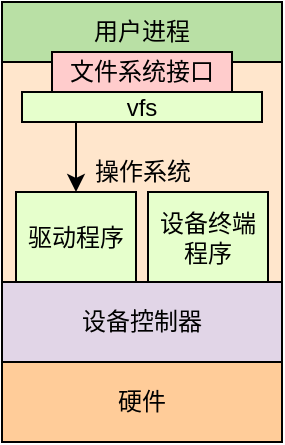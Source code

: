 <mxfile version="13.9.9" type="device"><diagram id="Y4Ya4tm6lpRMrhb7LWN_" name="第 1 页"><mxGraphModel dx="1264" dy="592" grid="1" gridSize="10" guides="1" tooltips="1" connect="1" arrows="1" fold="1" page="1" pageScale="1" pageWidth="827" pageHeight="1169" math="0" shadow="0"><root><mxCell id="0"/><mxCell id="1" parent="0"/><mxCell id="81dkAImG7kk5flE_xeOD-2" value="" style="rounded=0;whiteSpace=wrap;html=1;" vertex="1" parent="1"><mxGeometry x="220" y="70" width="140" height="220" as="geometry"/></mxCell><mxCell id="81dkAImG7kk5flE_xeOD-4" value="用户进程" style="rounded=0;whiteSpace=wrap;html=1;fillColor=#B9E0A5;" vertex="1" parent="1"><mxGeometry x="220" y="70" width="140" height="30" as="geometry"/></mxCell><mxCell id="81dkAImG7kk5flE_xeOD-6" value="" style="rounded=0;whiteSpace=wrap;html=1;fillColor=#FFE6CC;" vertex="1" parent="1"><mxGeometry x="220" y="100" width="140" height="110" as="geometry"/></mxCell><mxCell id="81dkAImG7kk5flE_xeOD-7" value="操作系统" style="text;html=1;align=center;verticalAlign=middle;resizable=0;points=[];autosize=1;" vertex="1" parent="1"><mxGeometry x="260" y="145" width="60" height="20" as="geometry"/></mxCell><mxCell id="81dkAImG7kk5flE_xeOD-8" value="文件系统接口" style="rounded=0;whiteSpace=wrap;html=1;fillColor=#FFCCCC;" vertex="1" parent="1"><mxGeometry x="245" y="95" width="90" height="20" as="geometry"/></mxCell><mxCell id="81dkAImG7kk5flE_xeOD-13" style="edgeStyle=orthogonalEdgeStyle;rounded=0;orthogonalLoop=1;jettySize=auto;html=1;exitX=0.25;exitY=1;exitDx=0;exitDy=0;entryX=0.5;entryY=0;entryDx=0;entryDy=0;" edge="1" parent="1" source="81dkAImG7kk5flE_xeOD-10" target="81dkAImG7kk5flE_xeOD-11"><mxGeometry relative="1" as="geometry"/></mxCell><mxCell id="81dkAImG7kk5flE_xeOD-10" value="vfs" style="rounded=0;whiteSpace=wrap;html=1;fillColor=#E6FFCC;" vertex="1" parent="1"><mxGeometry x="230" y="115" width="120" height="15" as="geometry"/></mxCell><mxCell id="81dkAImG7kk5flE_xeOD-11" value="驱动程序" style="rounded=0;whiteSpace=wrap;html=1;fillColor=#E6FFCC;" vertex="1" parent="1"><mxGeometry x="227" y="165" width="60" height="45" as="geometry"/></mxCell><mxCell id="81dkAImG7kk5flE_xeOD-12" value="设备终端程序" style="rounded=0;whiteSpace=wrap;html=1;fillColor=#E6FFCC;" vertex="1" parent="1"><mxGeometry x="293" y="165" width="60" height="45" as="geometry"/></mxCell><mxCell id="81dkAImG7kk5flE_xeOD-14" value="设备控制器" style="rounded=0;whiteSpace=wrap;html=1;fillColor=#E1D5E7;" vertex="1" parent="1"><mxGeometry x="220" y="210" width="140" height="40" as="geometry"/></mxCell><mxCell id="81dkAImG7kk5flE_xeOD-15" value="硬件" style="rounded=0;whiteSpace=wrap;html=1;fillColor=#FFCC99;" vertex="1" parent="1"><mxGeometry x="220" y="250" width="140" height="40" as="geometry"/></mxCell></root></mxGraphModel></diagram></mxfile>